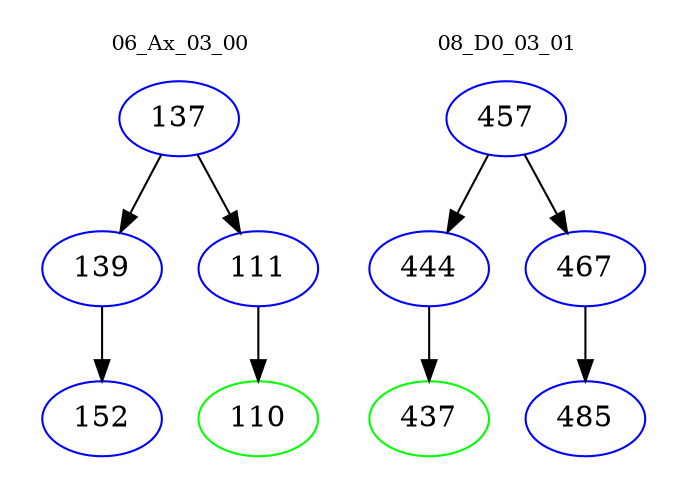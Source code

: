 digraph{
subgraph cluster_0 {
color = white
label = "06_Ax_03_00";
fontsize=10;
T0_137 [label="137", color="blue"]
T0_137 -> T0_139 [color="black"]
T0_139 [label="139", color="blue"]
T0_139 -> T0_152 [color="black"]
T0_152 [label="152", color="blue"]
T0_137 -> T0_111 [color="black"]
T0_111 [label="111", color="blue"]
T0_111 -> T0_110 [color="black"]
T0_110 [label="110", color="green"]
}
subgraph cluster_1 {
color = white
label = "08_D0_03_01";
fontsize=10;
T1_457 [label="457", color="blue"]
T1_457 -> T1_444 [color="black"]
T1_444 [label="444", color="blue"]
T1_444 -> T1_437 [color="black"]
T1_437 [label="437", color="green"]
T1_457 -> T1_467 [color="black"]
T1_467 [label="467", color="blue"]
T1_467 -> T1_485 [color="black"]
T1_485 [label="485", color="blue"]
}
}
